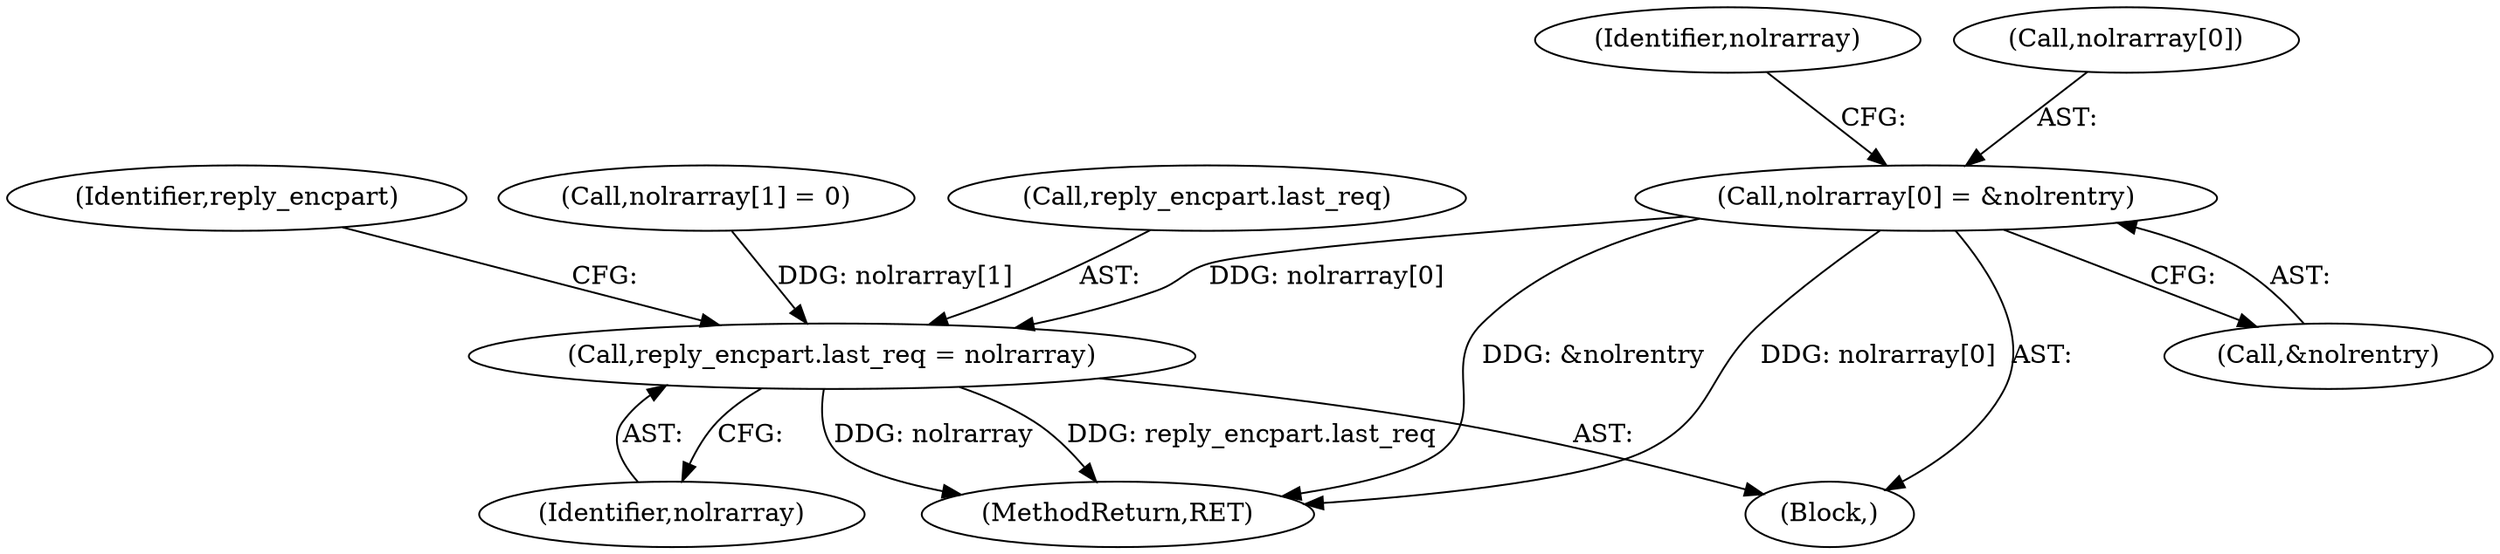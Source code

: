 digraph "0_krb5_ffb35baac6981f9e8914f8f3bffd37f284b85970_0@array" {
"1002031" [label="(Call,nolrarray[0] = &nolrentry)"];
"1002042" [label="(Call,reply_encpart.last_req = nolrarray)"];
"1002031" [label="(Call,nolrarray[0] = &nolrentry)"];
"1002049" [label="(Identifier,reply_encpart)"];
"1002500" [label="(MethodReturn,RET)"];
"1002042" [label="(Call,reply_encpart.last_req = nolrarray)"];
"1002037" [label="(Call,nolrarray[1] = 0)"];
"1002039" [label="(Identifier,nolrarray)"];
"1002035" [label="(Call,&nolrentry)"];
"1000171" [label="(Block,)"];
"1002046" [label="(Identifier,nolrarray)"];
"1002043" [label="(Call,reply_encpart.last_req)"];
"1002032" [label="(Call,nolrarray[0])"];
"1002031" -> "1000171"  [label="AST: "];
"1002031" -> "1002035"  [label="CFG: "];
"1002032" -> "1002031"  [label="AST: "];
"1002035" -> "1002031"  [label="AST: "];
"1002039" -> "1002031"  [label="CFG: "];
"1002031" -> "1002500"  [label="DDG: nolrarray[0]"];
"1002031" -> "1002500"  [label="DDG: &nolrentry"];
"1002031" -> "1002042"  [label="DDG: nolrarray[0]"];
"1002042" -> "1000171"  [label="AST: "];
"1002042" -> "1002046"  [label="CFG: "];
"1002043" -> "1002042"  [label="AST: "];
"1002046" -> "1002042"  [label="AST: "];
"1002049" -> "1002042"  [label="CFG: "];
"1002042" -> "1002500"  [label="DDG: nolrarray"];
"1002042" -> "1002500"  [label="DDG: reply_encpart.last_req"];
"1002037" -> "1002042"  [label="DDG: nolrarray[1]"];
}
